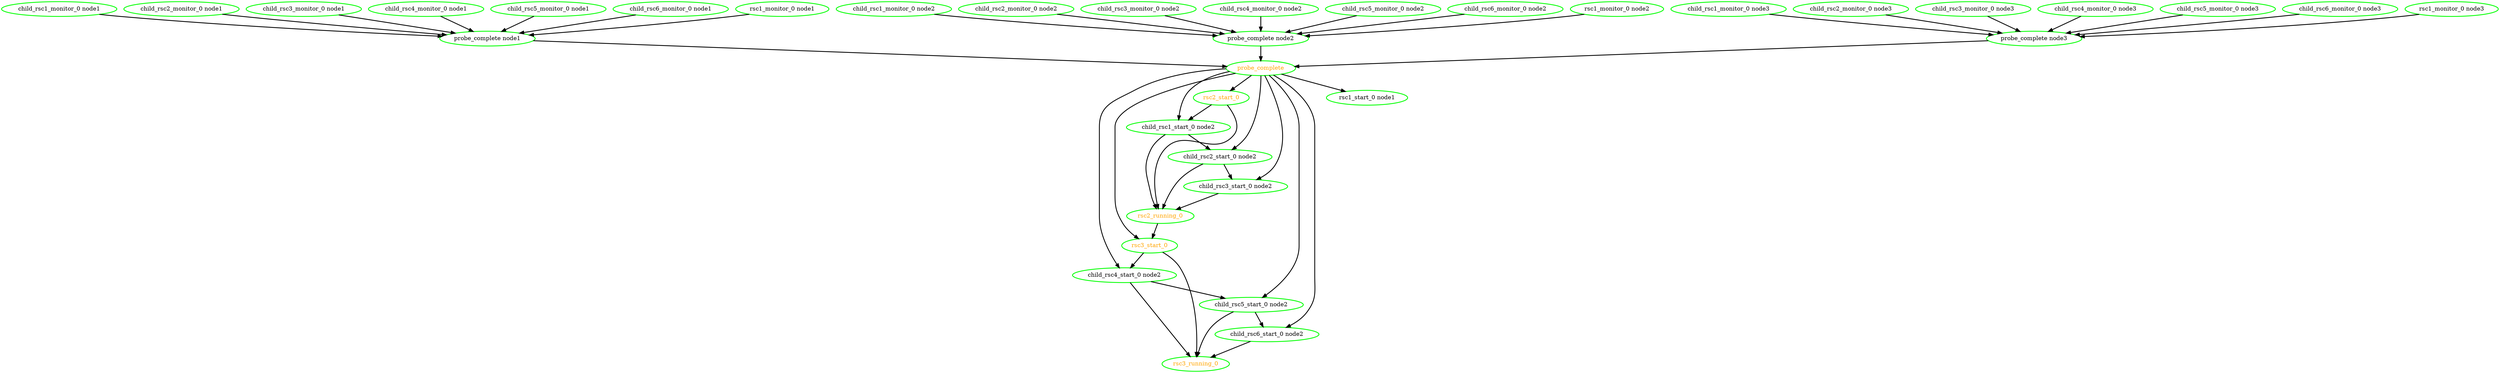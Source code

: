  digraph "g" {
"child_rsc1_monitor_0 node1" -> "probe_complete node1" [ style = bold]
"child_rsc1_monitor_0 node1" [ style=bold color="green" fontcolor="black" ]
"child_rsc1_monitor_0 node2" -> "probe_complete node2" [ style = bold]
"child_rsc1_monitor_0 node2" [ style=bold color="green" fontcolor="black" ]
"child_rsc1_monitor_0 node3" -> "probe_complete node3" [ style = bold]
"child_rsc1_monitor_0 node3" [ style=bold color="green" fontcolor="black" ]
"child_rsc1_start_0 node2" -> "child_rsc2_start_0 node2" [ style = bold]
"child_rsc1_start_0 node2" -> "rsc2_running_0" [ style = bold]
"child_rsc1_start_0 node2" [ style=bold color="green" fontcolor="black" ]
"child_rsc2_monitor_0 node1" -> "probe_complete node1" [ style = bold]
"child_rsc2_monitor_0 node1" [ style=bold color="green" fontcolor="black" ]
"child_rsc2_monitor_0 node2" -> "probe_complete node2" [ style = bold]
"child_rsc2_monitor_0 node2" [ style=bold color="green" fontcolor="black" ]
"child_rsc2_monitor_0 node3" -> "probe_complete node3" [ style = bold]
"child_rsc2_monitor_0 node3" [ style=bold color="green" fontcolor="black" ]
"child_rsc2_start_0 node2" -> "child_rsc3_start_0 node2" [ style = bold]
"child_rsc2_start_0 node2" -> "rsc2_running_0" [ style = bold]
"child_rsc2_start_0 node2" [ style=bold color="green" fontcolor="black" ]
"child_rsc3_monitor_0 node1" -> "probe_complete node1" [ style = bold]
"child_rsc3_monitor_0 node1" [ style=bold color="green" fontcolor="black" ]
"child_rsc3_monitor_0 node2" -> "probe_complete node2" [ style = bold]
"child_rsc3_monitor_0 node2" [ style=bold color="green" fontcolor="black" ]
"child_rsc3_monitor_0 node3" -> "probe_complete node3" [ style = bold]
"child_rsc3_monitor_0 node3" [ style=bold color="green" fontcolor="black" ]
"child_rsc3_start_0 node2" -> "rsc2_running_0" [ style = bold]
"child_rsc3_start_0 node2" [ style=bold color="green" fontcolor="black" ]
"child_rsc4_monitor_0 node1" -> "probe_complete node1" [ style = bold]
"child_rsc4_monitor_0 node1" [ style=bold color="green" fontcolor="black" ]
"child_rsc4_monitor_0 node2" -> "probe_complete node2" [ style = bold]
"child_rsc4_monitor_0 node2" [ style=bold color="green" fontcolor="black" ]
"child_rsc4_monitor_0 node3" -> "probe_complete node3" [ style = bold]
"child_rsc4_monitor_0 node3" [ style=bold color="green" fontcolor="black" ]
"child_rsc4_start_0 node2" -> "child_rsc5_start_0 node2" [ style = bold]
"child_rsc4_start_0 node2" -> "rsc3_running_0" [ style = bold]
"child_rsc4_start_0 node2" [ style=bold color="green" fontcolor="black" ]
"child_rsc5_monitor_0 node1" -> "probe_complete node1" [ style = bold]
"child_rsc5_monitor_0 node1" [ style=bold color="green" fontcolor="black" ]
"child_rsc5_monitor_0 node2" -> "probe_complete node2" [ style = bold]
"child_rsc5_monitor_0 node2" [ style=bold color="green" fontcolor="black" ]
"child_rsc5_monitor_0 node3" -> "probe_complete node3" [ style = bold]
"child_rsc5_monitor_0 node3" [ style=bold color="green" fontcolor="black" ]
"child_rsc5_start_0 node2" -> "child_rsc6_start_0 node2" [ style = bold]
"child_rsc5_start_0 node2" -> "rsc3_running_0" [ style = bold]
"child_rsc5_start_0 node2" [ style=bold color="green" fontcolor="black" ]
"child_rsc6_monitor_0 node1" -> "probe_complete node1" [ style = bold]
"child_rsc6_monitor_0 node1" [ style=bold color="green" fontcolor="black" ]
"child_rsc6_monitor_0 node2" -> "probe_complete node2" [ style = bold]
"child_rsc6_monitor_0 node2" [ style=bold color="green" fontcolor="black" ]
"child_rsc6_monitor_0 node3" -> "probe_complete node3" [ style = bold]
"child_rsc6_monitor_0 node3" [ style=bold color="green" fontcolor="black" ]
"child_rsc6_start_0 node2" -> "rsc3_running_0" [ style = bold]
"child_rsc6_start_0 node2" [ style=bold color="green" fontcolor="black" ]
"probe_complete node1" -> "probe_complete" [ style = bold]
"probe_complete node1" [ style=bold color="green" fontcolor="black" ]
"probe_complete node2" -> "probe_complete" [ style = bold]
"probe_complete node2" [ style=bold color="green" fontcolor="black" ]
"probe_complete node3" -> "probe_complete" [ style = bold]
"probe_complete node3" [ style=bold color="green" fontcolor="black" ]
"probe_complete" -> "child_rsc1_start_0 node2" [ style = bold]
"probe_complete" -> "child_rsc2_start_0 node2" [ style = bold]
"probe_complete" -> "child_rsc3_start_0 node2" [ style = bold]
"probe_complete" -> "child_rsc4_start_0 node2" [ style = bold]
"probe_complete" -> "child_rsc5_start_0 node2" [ style = bold]
"probe_complete" -> "child_rsc6_start_0 node2" [ style = bold]
"probe_complete" -> "rsc1_start_0 node1" [ style = bold]
"probe_complete" -> "rsc2_start_0" [ style = bold]
"probe_complete" -> "rsc3_start_0" [ style = bold]
"probe_complete" [ style=bold color="green" fontcolor="orange" ]
"rsc1_monitor_0 node1" -> "probe_complete node1" [ style = bold]
"rsc1_monitor_0 node1" [ style=bold color="green" fontcolor="black" ]
"rsc1_monitor_0 node2" -> "probe_complete node2" [ style = bold]
"rsc1_monitor_0 node2" [ style=bold color="green" fontcolor="black" ]
"rsc1_monitor_0 node3" -> "probe_complete node3" [ style = bold]
"rsc1_monitor_0 node3" [ style=bold color="green" fontcolor="black" ]
"rsc1_start_0 node1" [ style=bold color="green" fontcolor="black" ]
"rsc2_running_0" -> "rsc3_start_0" [ style = bold]
"rsc2_running_0" [ style=bold color="green" fontcolor="orange" ]
"rsc2_start_0" -> "child_rsc1_start_0 node2" [ style = bold]
"rsc2_start_0" -> "rsc2_running_0" [ style = bold]
"rsc2_start_0" [ style=bold color="green" fontcolor="orange" ]
"rsc3_running_0" [ style=bold color="green" fontcolor="orange" ]
"rsc3_start_0" -> "child_rsc4_start_0 node2" [ style = bold]
"rsc3_start_0" -> "rsc3_running_0" [ style = bold]
"rsc3_start_0" [ style=bold color="green" fontcolor="orange" ]
}
